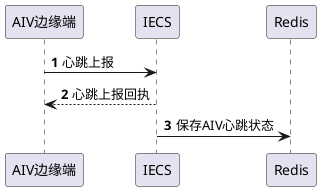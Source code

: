 @startuml
'https://plantuml.com/sequence-diagram
'title 内集卡心跳时序图

autonumber

AIV边缘端 -> IECS: 心跳上报
IECS --> AIV边缘端: 心跳上报回执

IECS -> Redis: 保存AIV心跳状态

@enduml